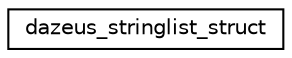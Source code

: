 digraph G
{
  edge [fontname="Helvetica",fontsize="10",labelfontname="Helvetica",labelfontsize="10"];
  node [fontname="Helvetica",fontsize="10",shape=record];
  rankdir=LR;
  Node1 [label="dazeus_stringlist_struct",height=0.2,width=0.4,color="black", fillcolor="white", style="filled",URL="$structdazeus__stringlist__struct.html"];
}
